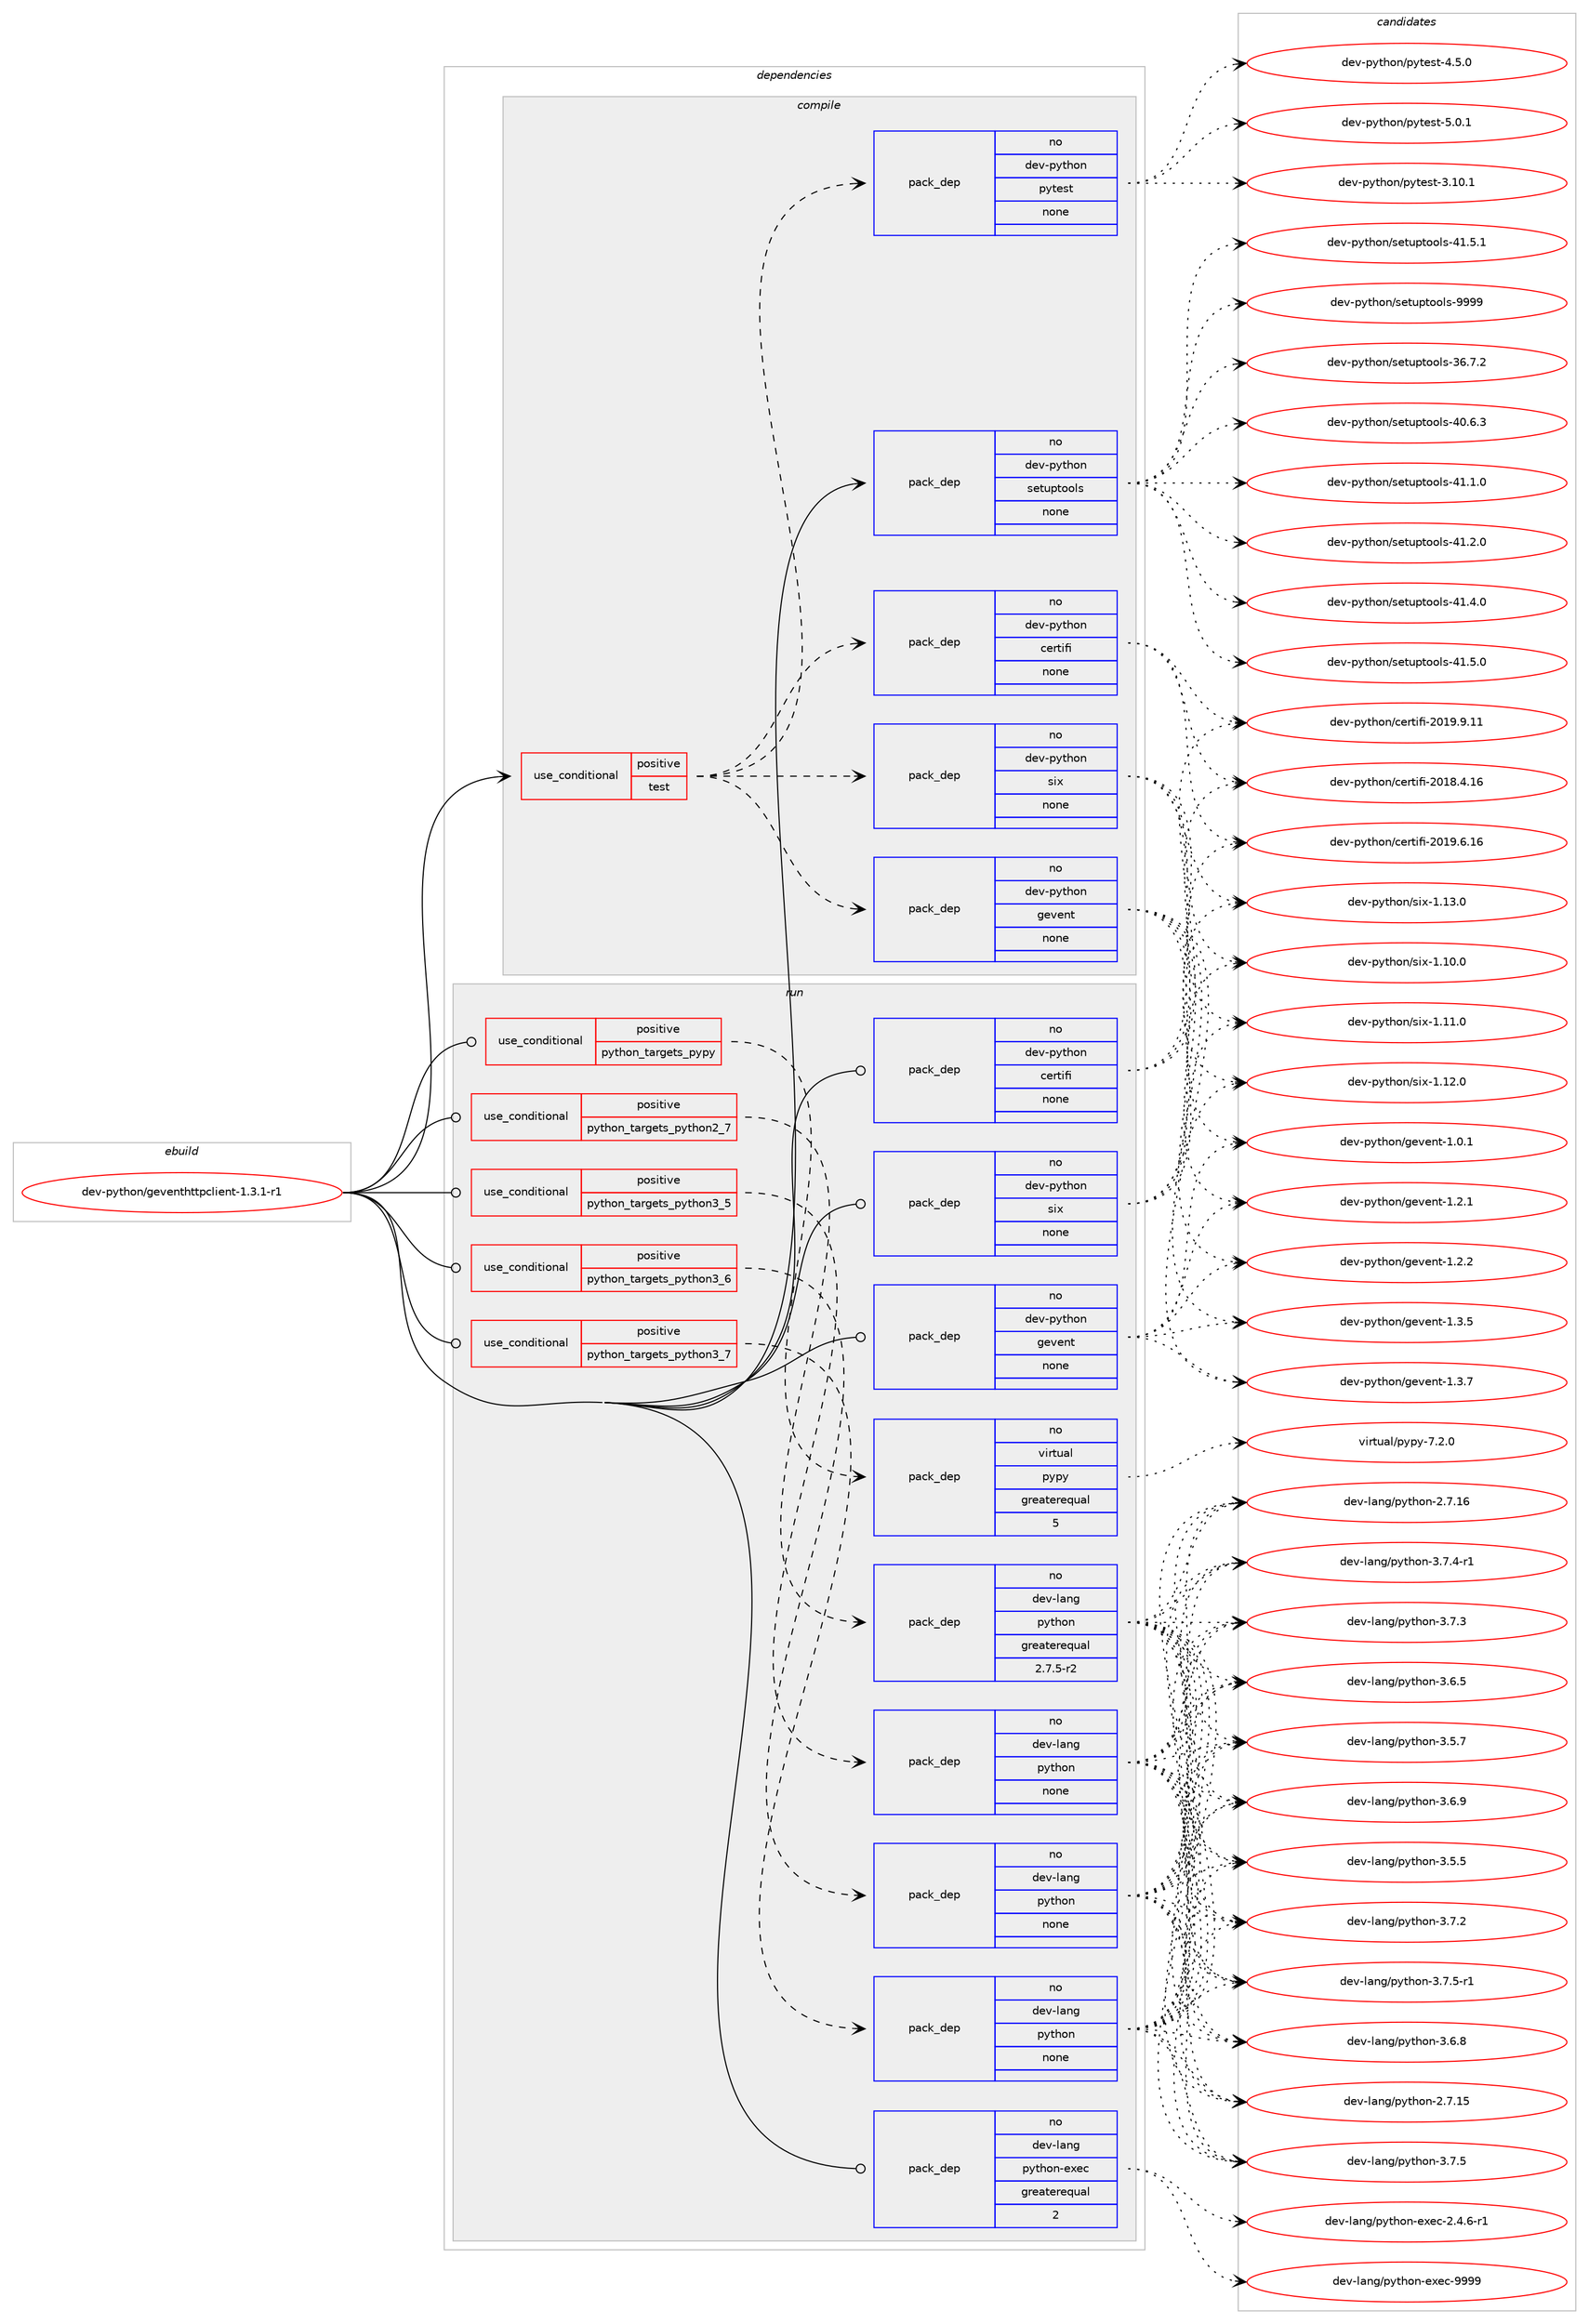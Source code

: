 digraph prolog {

# *************
# Graph options
# *************

newrank=true;
concentrate=true;
compound=true;
graph [rankdir=LR,fontname=Helvetica,fontsize=10,ranksep=1.5];#, ranksep=2.5, nodesep=0.2];
edge  [arrowhead=vee];
node  [fontname=Helvetica,fontsize=10];

# **********
# The ebuild
# **********

subgraph cluster_leftcol {
color=gray;
rank=same;
label=<<i>ebuild</i>>;
id [label="dev-python/geventhttpclient-1.3.1-r1", color=red, width=4, href="../dev-python/geventhttpclient-1.3.1-r1.svg"];
}

# ****************
# The dependencies
# ****************

subgraph cluster_midcol {
color=gray;
label=<<i>dependencies</i>>;
subgraph cluster_compile {
fillcolor="#eeeeee";
style=filled;
label=<<i>compile</i>>;
subgraph cond139988 {
dependency606559 [label=<<TABLE BORDER="0" CELLBORDER="1" CELLSPACING="0" CELLPADDING="4"><TR><TD ROWSPAN="3" CELLPADDING="10">use_conditional</TD></TR><TR><TD>positive</TD></TR><TR><TD>test</TD></TR></TABLE>>, shape=none, color=red];
subgraph pack454774 {
dependency606560 [label=<<TABLE BORDER="0" CELLBORDER="1" CELLSPACING="0" CELLPADDING="4" WIDTH="220"><TR><TD ROWSPAN="6" CELLPADDING="30">pack_dep</TD></TR><TR><TD WIDTH="110">no</TD></TR><TR><TD>dev-python</TD></TR><TR><TD>certifi</TD></TR><TR><TD>none</TD></TR><TR><TD></TD></TR></TABLE>>, shape=none, color=blue];
}
dependency606559:e -> dependency606560:w [weight=20,style="dashed",arrowhead="vee"];
subgraph pack454775 {
dependency606561 [label=<<TABLE BORDER="0" CELLBORDER="1" CELLSPACING="0" CELLPADDING="4" WIDTH="220"><TR><TD ROWSPAN="6" CELLPADDING="30">pack_dep</TD></TR><TR><TD WIDTH="110">no</TD></TR><TR><TD>dev-python</TD></TR><TR><TD>gevent</TD></TR><TR><TD>none</TD></TR><TR><TD></TD></TR></TABLE>>, shape=none, color=blue];
}
dependency606559:e -> dependency606561:w [weight=20,style="dashed",arrowhead="vee"];
subgraph pack454776 {
dependency606562 [label=<<TABLE BORDER="0" CELLBORDER="1" CELLSPACING="0" CELLPADDING="4" WIDTH="220"><TR><TD ROWSPAN="6" CELLPADDING="30">pack_dep</TD></TR><TR><TD WIDTH="110">no</TD></TR><TR><TD>dev-python</TD></TR><TR><TD>six</TD></TR><TR><TD>none</TD></TR><TR><TD></TD></TR></TABLE>>, shape=none, color=blue];
}
dependency606559:e -> dependency606562:w [weight=20,style="dashed",arrowhead="vee"];
subgraph pack454777 {
dependency606563 [label=<<TABLE BORDER="0" CELLBORDER="1" CELLSPACING="0" CELLPADDING="4" WIDTH="220"><TR><TD ROWSPAN="6" CELLPADDING="30">pack_dep</TD></TR><TR><TD WIDTH="110">no</TD></TR><TR><TD>dev-python</TD></TR><TR><TD>pytest</TD></TR><TR><TD>none</TD></TR><TR><TD></TD></TR></TABLE>>, shape=none, color=blue];
}
dependency606559:e -> dependency606563:w [weight=20,style="dashed",arrowhead="vee"];
}
id:e -> dependency606559:w [weight=20,style="solid",arrowhead="vee"];
subgraph pack454778 {
dependency606564 [label=<<TABLE BORDER="0" CELLBORDER="1" CELLSPACING="0" CELLPADDING="4" WIDTH="220"><TR><TD ROWSPAN="6" CELLPADDING="30">pack_dep</TD></TR><TR><TD WIDTH="110">no</TD></TR><TR><TD>dev-python</TD></TR><TR><TD>setuptools</TD></TR><TR><TD>none</TD></TR><TR><TD></TD></TR></TABLE>>, shape=none, color=blue];
}
id:e -> dependency606564:w [weight=20,style="solid",arrowhead="vee"];
}
subgraph cluster_compileandrun {
fillcolor="#eeeeee";
style=filled;
label=<<i>compile and run</i>>;
}
subgraph cluster_run {
fillcolor="#eeeeee";
style=filled;
label=<<i>run</i>>;
subgraph cond139989 {
dependency606565 [label=<<TABLE BORDER="0" CELLBORDER="1" CELLSPACING="0" CELLPADDING="4"><TR><TD ROWSPAN="3" CELLPADDING="10">use_conditional</TD></TR><TR><TD>positive</TD></TR><TR><TD>python_targets_pypy</TD></TR></TABLE>>, shape=none, color=red];
subgraph pack454779 {
dependency606566 [label=<<TABLE BORDER="0" CELLBORDER="1" CELLSPACING="0" CELLPADDING="4" WIDTH="220"><TR><TD ROWSPAN="6" CELLPADDING="30">pack_dep</TD></TR><TR><TD WIDTH="110">no</TD></TR><TR><TD>virtual</TD></TR><TR><TD>pypy</TD></TR><TR><TD>greaterequal</TD></TR><TR><TD>5</TD></TR></TABLE>>, shape=none, color=blue];
}
dependency606565:e -> dependency606566:w [weight=20,style="dashed",arrowhead="vee"];
}
id:e -> dependency606565:w [weight=20,style="solid",arrowhead="odot"];
subgraph cond139990 {
dependency606567 [label=<<TABLE BORDER="0" CELLBORDER="1" CELLSPACING="0" CELLPADDING="4"><TR><TD ROWSPAN="3" CELLPADDING="10">use_conditional</TD></TR><TR><TD>positive</TD></TR><TR><TD>python_targets_python2_7</TD></TR></TABLE>>, shape=none, color=red];
subgraph pack454780 {
dependency606568 [label=<<TABLE BORDER="0" CELLBORDER="1" CELLSPACING="0" CELLPADDING="4" WIDTH="220"><TR><TD ROWSPAN="6" CELLPADDING="30">pack_dep</TD></TR><TR><TD WIDTH="110">no</TD></TR><TR><TD>dev-lang</TD></TR><TR><TD>python</TD></TR><TR><TD>greaterequal</TD></TR><TR><TD>2.7.5-r2</TD></TR></TABLE>>, shape=none, color=blue];
}
dependency606567:e -> dependency606568:w [weight=20,style="dashed",arrowhead="vee"];
}
id:e -> dependency606567:w [weight=20,style="solid",arrowhead="odot"];
subgraph cond139991 {
dependency606569 [label=<<TABLE BORDER="0" CELLBORDER="1" CELLSPACING="0" CELLPADDING="4"><TR><TD ROWSPAN="3" CELLPADDING="10">use_conditional</TD></TR><TR><TD>positive</TD></TR><TR><TD>python_targets_python3_5</TD></TR></TABLE>>, shape=none, color=red];
subgraph pack454781 {
dependency606570 [label=<<TABLE BORDER="0" CELLBORDER="1" CELLSPACING="0" CELLPADDING="4" WIDTH="220"><TR><TD ROWSPAN="6" CELLPADDING="30">pack_dep</TD></TR><TR><TD WIDTH="110">no</TD></TR><TR><TD>dev-lang</TD></TR><TR><TD>python</TD></TR><TR><TD>none</TD></TR><TR><TD></TD></TR></TABLE>>, shape=none, color=blue];
}
dependency606569:e -> dependency606570:w [weight=20,style="dashed",arrowhead="vee"];
}
id:e -> dependency606569:w [weight=20,style="solid",arrowhead="odot"];
subgraph cond139992 {
dependency606571 [label=<<TABLE BORDER="0" CELLBORDER="1" CELLSPACING="0" CELLPADDING="4"><TR><TD ROWSPAN="3" CELLPADDING="10">use_conditional</TD></TR><TR><TD>positive</TD></TR><TR><TD>python_targets_python3_6</TD></TR></TABLE>>, shape=none, color=red];
subgraph pack454782 {
dependency606572 [label=<<TABLE BORDER="0" CELLBORDER="1" CELLSPACING="0" CELLPADDING="4" WIDTH="220"><TR><TD ROWSPAN="6" CELLPADDING="30">pack_dep</TD></TR><TR><TD WIDTH="110">no</TD></TR><TR><TD>dev-lang</TD></TR><TR><TD>python</TD></TR><TR><TD>none</TD></TR><TR><TD></TD></TR></TABLE>>, shape=none, color=blue];
}
dependency606571:e -> dependency606572:w [weight=20,style="dashed",arrowhead="vee"];
}
id:e -> dependency606571:w [weight=20,style="solid",arrowhead="odot"];
subgraph cond139993 {
dependency606573 [label=<<TABLE BORDER="0" CELLBORDER="1" CELLSPACING="0" CELLPADDING="4"><TR><TD ROWSPAN="3" CELLPADDING="10">use_conditional</TD></TR><TR><TD>positive</TD></TR><TR><TD>python_targets_python3_7</TD></TR></TABLE>>, shape=none, color=red];
subgraph pack454783 {
dependency606574 [label=<<TABLE BORDER="0" CELLBORDER="1" CELLSPACING="0" CELLPADDING="4" WIDTH="220"><TR><TD ROWSPAN="6" CELLPADDING="30">pack_dep</TD></TR><TR><TD WIDTH="110">no</TD></TR><TR><TD>dev-lang</TD></TR><TR><TD>python</TD></TR><TR><TD>none</TD></TR><TR><TD></TD></TR></TABLE>>, shape=none, color=blue];
}
dependency606573:e -> dependency606574:w [weight=20,style="dashed",arrowhead="vee"];
}
id:e -> dependency606573:w [weight=20,style="solid",arrowhead="odot"];
subgraph pack454784 {
dependency606575 [label=<<TABLE BORDER="0" CELLBORDER="1" CELLSPACING="0" CELLPADDING="4" WIDTH="220"><TR><TD ROWSPAN="6" CELLPADDING="30">pack_dep</TD></TR><TR><TD WIDTH="110">no</TD></TR><TR><TD>dev-lang</TD></TR><TR><TD>python-exec</TD></TR><TR><TD>greaterequal</TD></TR><TR><TD>2</TD></TR></TABLE>>, shape=none, color=blue];
}
id:e -> dependency606575:w [weight=20,style="solid",arrowhead="odot"];
subgraph pack454785 {
dependency606576 [label=<<TABLE BORDER="0" CELLBORDER="1" CELLSPACING="0" CELLPADDING="4" WIDTH="220"><TR><TD ROWSPAN="6" CELLPADDING="30">pack_dep</TD></TR><TR><TD WIDTH="110">no</TD></TR><TR><TD>dev-python</TD></TR><TR><TD>certifi</TD></TR><TR><TD>none</TD></TR><TR><TD></TD></TR></TABLE>>, shape=none, color=blue];
}
id:e -> dependency606576:w [weight=20,style="solid",arrowhead="odot"];
subgraph pack454786 {
dependency606577 [label=<<TABLE BORDER="0" CELLBORDER="1" CELLSPACING="0" CELLPADDING="4" WIDTH="220"><TR><TD ROWSPAN="6" CELLPADDING="30">pack_dep</TD></TR><TR><TD WIDTH="110">no</TD></TR><TR><TD>dev-python</TD></TR><TR><TD>gevent</TD></TR><TR><TD>none</TD></TR><TR><TD></TD></TR></TABLE>>, shape=none, color=blue];
}
id:e -> dependency606577:w [weight=20,style="solid",arrowhead="odot"];
subgraph pack454787 {
dependency606578 [label=<<TABLE BORDER="0" CELLBORDER="1" CELLSPACING="0" CELLPADDING="4" WIDTH="220"><TR><TD ROWSPAN="6" CELLPADDING="30">pack_dep</TD></TR><TR><TD WIDTH="110">no</TD></TR><TR><TD>dev-python</TD></TR><TR><TD>six</TD></TR><TR><TD>none</TD></TR><TR><TD></TD></TR></TABLE>>, shape=none, color=blue];
}
id:e -> dependency606578:w [weight=20,style="solid",arrowhead="odot"];
}
}

# **************
# The candidates
# **************

subgraph cluster_choices {
rank=same;
color=gray;
label=<<i>candidates</i>>;

subgraph choice454774 {
color=black;
nodesep=1;
choice10010111845112121116104111110479910111411610510210545504849564652464954 [label="dev-python/certifi-2018.4.16", color=red, width=4,href="../dev-python/certifi-2018.4.16.svg"];
choice10010111845112121116104111110479910111411610510210545504849574654464954 [label="dev-python/certifi-2019.6.16", color=red, width=4,href="../dev-python/certifi-2019.6.16.svg"];
choice10010111845112121116104111110479910111411610510210545504849574657464949 [label="dev-python/certifi-2019.9.11", color=red, width=4,href="../dev-python/certifi-2019.9.11.svg"];
dependency606560:e -> choice10010111845112121116104111110479910111411610510210545504849564652464954:w [style=dotted,weight="100"];
dependency606560:e -> choice10010111845112121116104111110479910111411610510210545504849574654464954:w [style=dotted,weight="100"];
dependency606560:e -> choice10010111845112121116104111110479910111411610510210545504849574657464949:w [style=dotted,weight="100"];
}
subgraph choice454775 {
color=black;
nodesep=1;
choice1001011184511212111610411111047103101118101110116454946484649 [label="dev-python/gevent-1.0.1", color=red, width=4,href="../dev-python/gevent-1.0.1.svg"];
choice1001011184511212111610411111047103101118101110116454946504649 [label="dev-python/gevent-1.2.1", color=red, width=4,href="../dev-python/gevent-1.2.1.svg"];
choice1001011184511212111610411111047103101118101110116454946504650 [label="dev-python/gevent-1.2.2", color=red, width=4,href="../dev-python/gevent-1.2.2.svg"];
choice1001011184511212111610411111047103101118101110116454946514653 [label="dev-python/gevent-1.3.5", color=red, width=4,href="../dev-python/gevent-1.3.5.svg"];
choice1001011184511212111610411111047103101118101110116454946514655 [label="dev-python/gevent-1.3.7", color=red, width=4,href="../dev-python/gevent-1.3.7.svg"];
dependency606561:e -> choice1001011184511212111610411111047103101118101110116454946484649:w [style=dotted,weight="100"];
dependency606561:e -> choice1001011184511212111610411111047103101118101110116454946504649:w [style=dotted,weight="100"];
dependency606561:e -> choice1001011184511212111610411111047103101118101110116454946504650:w [style=dotted,weight="100"];
dependency606561:e -> choice1001011184511212111610411111047103101118101110116454946514653:w [style=dotted,weight="100"];
dependency606561:e -> choice1001011184511212111610411111047103101118101110116454946514655:w [style=dotted,weight="100"];
}
subgraph choice454776 {
color=black;
nodesep=1;
choice100101118451121211161041111104711510512045494649484648 [label="dev-python/six-1.10.0", color=red, width=4,href="../dev-python/six-1.10.0.svg"];
choice100101118451121211161041111104711510512045494649494648 [label="dev-python/six-1.11.0", color=red, width=4,href="../dev-python/six-1.11.0.svg"];
choice100101118451121211161041111104711510512045494649504648 [label="dev-python/six-1.12.0", color=red, width=4,href="../dev-python/six-1.12.0.svg"];
choice100101118451121211161041111104711510512045494649514648 [label="dev-python/six-1.13.0", color=red, width=4,href="../dev-python/six-1.13.0.svg"];
dependency606562:e -> choice100101118451121211161041111104711510512045494649484648:w [style=dotted,weight="100"];
dependency606562:e -> choice100101118451121211161041111104711510512045494649494648:w [style=dotted,weight="100"];
dependency606562:e -> choice100101118451121211161041111104711510512045494649504648:w [style=dotted,weight="100"];
dependency606562:e -> choice100101118451121211161041111104711510512045494649514648:w [style=dotted,weight="100"];
}
subgraph choice454777 {
color=black;
nodesep=1;
choice100101118451121211161041111104711212111610111511645514649484649 [label="dev-python/pytest-3.10.1", color=red, width=4,href="../dev-python/pytest-3.10.1.svg"];
choice1001011184511212111610411111047112121116101115116455246534648 [label="dev-python/pytest-4.5.0", color=red, width=4,href="../dev-python/pytest-4.5.0.svg"];
choice1001011184511212111610411111047112121116101115116455346484649 [label="dev-python/pytest-5.0.1", color=red, width=4,href="../dev-python/pytest-5.0.1.svg"];
dependency606563:e -> choice100101118451121211161041111104711212111610111511645514649484649:w [style=dotted,weight="100"];
dependency606563:e -> choice1001011184511212111610411111047112121116101115116455246534648:w [style=dotted,weight="100"];
dependency606563:e -> choice1001011184511212111610411111047112121116101115116455346484649:w [style=dotted,weight="100"];
}
subgraph choice454778 {
color=black;
nodesep=1;
choice100101118451121211161041111104711510111611711211611111110811545515446554650 [label="dev-python/setuptools-36.7.2", color=red, width=4,href="../dev-python/setuptools-36.7.2.svg"];
choice100101118451121211161041111104711510111611711211611111110811545524846544651 [label="dev-python/setuptools-40.6.3", color=red, width=4,href="../dev-python/setuptools-40.6.3.svg"];
choice100101118451121211161041111104711510111611711211611111110811545524946494648 [label="dev-python/setuptools-41.1.0", color=red, width=4,href="../dev-python/setuptools-41.1.0.svg"];
choice100101118451121211161041111104711510111611711211611111110811545524946504648 [label="dev-python/setuptools-41.2.0", color=red, width=4,href="../dev-python/setuptools-41.2.0.svg"];
choice100101118451121211161041111104711510111611711211611111110811545524946524648 [label="dev-python/setuptools-41.4.0", color=red, width=4,href="../dev-python/setuptools-41.4.0.svg"];
choice100101118451121211161041111104711510111611711211611111110811545524946534648 [label="dev-python/setuptools-41.5.0", color=red, width=4,href="../dev-python/setuptools-41.5.0.svg"];
choice100101118451121211161041111104711510111611711211611111110811545524946534649 [label="dev-python/setuptools-41.5.1", color=red, width=4,href="../dev-python/setuptools-41.5.1.svg"];
choice10010111845112121116104111110471151011161171121161111111081154557575757 [label="dev-python/setuptools-9999", color=red, width=4,href="../dev-python/setuptools-9999.svg"];
dependency606564:e -> choice100101118451121211161041111104711510111611711211611111110811545515446554650:w [style=dotted,weight="100"];
dependency606564:e -> choice100101118451121211161041111104711510111611711211611111110811545524846544651:w [style=dotted,weight="100"];
dependency606564:e -> choice100101118451121211161041111104711510111611711211611111110811545524946494648:w [style=dotted,weight="100"];
dependency606564:e -> choice100101118451121211161041111104711510111611711211611111110811545524946504648:w [style=dotted,weight="100"];
dependency606564:e -> choice100101118451121211161041111104711510111611711211611111110811545524946524648:w [style=dotted,weight="100"];
dependency606564:e -> choice100101118451121211161041111104711510111611711211611111110811545524946534648:w [style=dotted,weight="100"];
dependency606564:e -> choice100101118451121211161041111104711510111611711211611111110811545524946534649:w [style=dotted,weight="100"];
dependency606564:e -> choice10010111845112121116104111110471151011161171121161111111081154557575757:w [style=dotted,weight="100"];
}
subgraph choice454779 {
color=black;
nodesep=1;
choice1181051141161179710847112121112121455546504648 [label="virtual/pypy-7.2.0", color=red, width=4,href="../virtual/pypy-7.2.0.svg"];
dependency606566:e -> choice1181051141161179710847112121112121455546504648:w [style=dotted,weight="100"];
}
subgraph choice454780 {
color=black;
nodesep=1;
choice10010111845108971101034711212111610411111045504655464953 [label="dev-lang/python-2.7.15", color=red, width=4,href="../dev-lang/python-2.7.15.svg"];
choice10010111845108971101034711212111610411111045504655464954 [label="dev-lang/python-2.7.16", color=red, width=4,href="../dev-lang/python-2.7.16.svg"];
choice100101118451089711010347112121116104111110455146534653 [label="dev-lang/python-3.5.5", color=red, width=4,href="../dev-lang/python-3.5.5.svg"];
choice100101118451089711010347112121116104111110455146534655 [label="dev-lang/python-3.5.7", color=red, width=4,href="../dev-lang/python-3.5.7.svg"];
choice100101118451089711010347112121116104111110455146544653 [label="dev-lang/python-3.6.5", color=red, width=4,href="../dev-lang/python-3.6.5.svg"];
choice100101118451089711010347112121116104111110455146544656 [label="dev-lang/python-3.6.8", color=red, width=4,href="../dev-lang/python-3.6.8.svg"];
choice100101118451089711010347112121116104111110455146544657 [label="dev-lang/python-3.6.9", color=red, width=4,href="../dev-lang/python-3.6.9.svg"];
choice100101118451089711010347112121116104111110455146554650 [label="dev-lang/python-3.7.2", color=red, width=4,href="../dev-lang/python-3.7.2.svg"];
choice100101118451089711010347112121116104111110455146554651 [label="dev-lang/python-3.7.3", color=red, width=4,href="../dev-lang/python-3.7.3.svg"];
choice1001011184510897110103471121211161041111104551465546524511449 [label="dev-lang/python-3.7.4-r1", color=red, width=4,href="../dev-lang/python-3.7.4-r1.svg"];
choice100101118451089711010347112121116104111110455146554653 [label="dev-lang/python-3.7.5", color=red, width=4,href="../dev-lang/python-3.7.5.svg"];
choice1001011184510897110103471121211161041111104551465546534511449 [label="dev-lang/python-3.7.5-r1", color=red, width=4,href="../dev-lang/python-3.7.5-r1.svg"];
dependency606568:e -> choice10010111845108971101034711212111610411111045504655464953:w [style=dotted,weight="100"];
dependency606568:e -> choice10010111845108971101034711212111610411111045504655464954:w [style=dotted,weight="100"];
dependency606568:e -> choice100101118451089711010347112121116104111110455146534653:w [style=dotted,weight="100"];
dependency606568:e -> choice100101118451089711010347112121116104111110455146534655:w [style=dotted,weight="100"];
dependency606568:e -> choice100101118451089711010347112121116104111110455146544653:w [style=dotted,weight="100"];
dependency606568:e -> choice100101118451089711010347112121116104111110455146544656:w [style=dotted,weight="100"];
dependency606568:e -> choice100101118451089711010347112121116104111110455146544657:w [style=dotted,weight="100"];
dependency606568:e -> choice100101118451089711010347112121116104111110455146554650:w [style=dotted,weight="100"];
dependency606568:e -> choice100101118451089711010347112121116104111110455146554651:w [style=dotted,weight="100"];
dependency606568:e -> choice1001011184510897110103471121211161041111104551465546524511449:w [style=dotted,weight="100"];
dependency606568:e -> choice100101118451089711010347112121116104111110455146554653:w [style=dotted,weight="100"];
dependency606568:e -> choice1001011184510897110103471121211161041111104551465546534511449:w [style=dotted,weight="100"];
}
subgraph choice454781 {
color=black;
nodesep=1;
choice10010111845108971101034711212111610411111045504655464953 [label="dev-lang/python-2.7.15", color=red, width=4,href="../dev-lang/python-2.7.15.svg"];
choice10010111845108971101034711212111610411111045504655464954 [label="dev-lang/python-2.7.16", color=red, width=4,href="../dev-lang/python-2.7.16.svg"];
choice100101118451089711010347112121116104111110455146534653 [label="dev-lang/python-3.5.5", color=red, width=4,href="../dev-lang/python-3.5.5.svg"];
choice100101118451089711010347112121116104111110455146534655 [label="dev-lang/python-3.5.7", color=red, width=4,href="../dev-lang/python-3.5.7.svg"];
choice100101118451089711010347112121116104111110455146544653 [label="dev-lang/python-3.6.5", color=red, width=4,href="../dev-lang/python-3.6.5.svg"];
choice100101118451089711010347112121116104111110455146544656 [label="dev-lang/python-3.6.8", color=red, width=4,href="../dev-lang/python-3.6.8.svg"];
choice100101118451089711010347112121116104111110455146544657 [label="dev-lang/python-3.6.9", color=red, width=4,href="../dev-lang/python-3.6.9.svg"];
choice100101118451089711010347112121116104111110455146554650 [label="dev-lang/python-3.7.2", color=red, width=4,href="../dev-lang/python-3.7.2.svg"];
choice100101118451089711010347112121116104111110455146554651 [label="dev-lang/python-3.7.3", color=red, width=4,href="../dev-lang/python-3.7.3.svg"];
choice1001011184510897110103471121211161041111104551465546524511449 [label="dev-lang/python-3.7.4-r1", color=red, width=4,href="../dev-lang/python-3.7.4-r1.svg"];
choice100101118451089711010347112121116104111110455146554653 [label="dev-lang/python-3.7.5", color=red, width=4,href="../dev-lang/python-3.7.5.svg"];
choice1001011184510897110103471121211161041111104551465546534511449 [label="dev-lang/python-3.7.5-r1", color=red, width=4,href="../dev-lang/python-3.7.5-r1.svg"];
dependency606570:e -> choice10010111845108971101034711212111610411111045504655464953:w [style=dotted,weight="100"];
dependency606570:e -> choice10010111845108971101034711212111610411111045504655464954:w [style=dotted,weight="100"];
dependency606570:e -> choice100101118451089711010347112121116104111110455146534653:w [style=dotted,weight="100"];
dependency606570:e -> choice100101118451089711010347112121116104111110455146534655:w [style=dotted,weight="100"];
dependency606570:e -> choice100101118451089711010347112121116104111110455146544653:w [style=dotted,weight="100"];
dependency606570:e -> choice100101118451089711010347112121116104111110455146544656:w [style=dotted,weight="100"];
dependency606570:e -> choice100101118451089711010347112121116104111110455146544657:w [style=dotted,weight="100"];
dependency606570:e -> choice100101118451089711010347112121116104111110455146554650:w [style=dotted,weight="100"];
dependency606570:e -> choice100101118451089711010347112121116104111110455146554651:w [style=dotted,weight="100"];
dependency606570:e -> choice1001011184510897110103471121211161041111104551465546524511449:w [style=dotted,weight="100"];
dependency606570:e -> choice100101118451089711010347112121116104111110455146554653:w [style=dotted,weight="100"];
dependency606570:e -> choice1001011184510897110103471121211161041111104551465546534511449:w [style=dotted,weight="100"];
}
subgraph choice454782 {
color=black;
nodesep=1;
choice10010111845108971101034711212111610411111045504655464953 [label="dev-lang/python-2.7.15", color=red, width=4,href="../dev-lang/python-2.7.15.svg"];
choice10010111845108971101034711212111610411111045504655464954 [label="dev-lang/python-2.7.16", color=red, width=4,href="../dev-lang/python-2.7.16.svg"];
choice100101118451089711010347112121116104111110455146534653 [label="dev-lang/python-3.5.5", color=red, width=4,href="../dev-lang/python-3.5.5.svg"];
choice100101118451089711010347112121116104111110455146534655 [label="dev-lang/python-3.5.7", color=red, width=4,href="../dev-lang/python-3.5.7.svg"];
choice100101118451089711010347112121116104111110455146544653 [label="dev-lang/python-3.6.5", color=red, width=4,href="../dev-lang/python-3.6.5.svg"];
choice100101118451089711010347112121116104111110455146544656 [label="dev-lang/python-3.6.8", color=red, width=4,href="../dev-lang/python-3.6.8.svg"];
choice100101118451089711010347112121116104111110455146544657 [label="dev-lang/python-3.6.9", color=red, width=4,href="../dev-lang/python-3.6.9.svg"];
choice100101118451089711010347112121116104111110455146554650 [label="dev-lang/python-3.7.2", color=red, width=4,href="../dev-lang/python-3.7.2.svg"];
choice100101118451089711010347112121116104111110455146554651 [label="dev-lang/python-3.7.3", color=red, width=4,href="../dev-lang/python-3.7.3.svg"];
choice1001011184510897110103471121211161041111104551465546524511449 [label="dev-lang/python-3.7.4-r1", color=red, width=4,href="../dev-lang/python-3.7.4-r1.svg"];
choice100101118451089711010347112121116104111110455146554653 [label="dev-lang/python-3.7.5", color=red, width=4,href="../dev-lang/python-3.7.5.svg"];
choice1001011184510897110103471121211161041111104551465546534511449 [label="dev-lang/python-3.7.5-r1", color=red, width=4,href="../dev-lang/python-3.7.5-r1.svg"];
dependency606572:e -> choice10010111845108971101034711212111610411111045504655464953:w [style=dotted,weight="100"];
dependency606572:e -> choice10010111845108971101034711212111610411111045504655464954:w [style=dotted,weight="100"];
dependency606572:e -> choice100101118451089711010347112121116104111110455146534653:w [style=dotted,weight="100"];
dependency606572:e -> choice100101118451089711010347112121116104111110455146534655:w [style=dotted,weight="100"];
dependency606572:e -> choice100101118451089711010347112121116104111110455146544653:w [style=dotted,weight="100"];
dependency606572:e -> choice100101118451089711010347112121116104111110455146544656:w [style=dotted,weight="100"];
dependency606572:e -> choice100101118451089711010347112121116104111110455146544657:w [style=dotted,weight="100"];
dependency606572:e -> choice100101118451089711010347112121116104111110455146554650:w [style=dotted,weight="100"];
dependency606572:e -> choice100101118451089711010347112121116104111110455146554651:w [style=dotted,weight="100"];
dependency606572:e -> choice1001011184510897110103471121211161041111104551465546524511449:w [style=dotted,weight="100"];
dependency606572:e -> choice100101118451089711010347112121116104111110455146554653:w [style=dotted,weight="100"];
dependency606572:e -> choice1001011184510897110103471121211161041111104551465546534511449:w [style=dotted,weight="100"];
}
subgraph choice454783 {
color=black;
nodesep=1;
choice10010111845108971101034711212111610411111045504655464953 [label="dev-lang/python-2.7.15", color=red, width=4,href="../dev-lang/python-2.7.15.svg"];
choice10010111845108971101034711212111610411111045504655464954 [label="dev-lang/python-2.7.16", color=red, width=4,href="../dev-lang/python-2.7.16.svg"];
choice100101118451089711010347112121116104111110455146534653 [label="dev-lang/python-3.5.5", color=red, width=4,href="../dev-lang/python-3.5.5.svg"];
choice100101118451089711010347112121116104111110455146534655 [label="dev-lang/python-3.5.7", color=red, width=4,href="../dev-lang/python-3.5.7.svg"];
choice100101118451089711010347112121116104111110455146544653 [label="dev-lang/python-3.6.5", color=red, width=4,href="../dev-lang/python-3.6.5.svg"];
choice100101118451089711010347112121116104111110455146544656 [label="dev-lang/python-3.6.8", color=red, width=4,href="../dev-lang/python-3.6.8.svg"];
choice100101118451089711010347112121116104111110455146544657 [label="dev-lang/python-3.6.9", color=red, width=4,href="../dev-lang/python-3.6.9.svg"];
choice100101118451089711010347112121116104111110455146554650 [label="dev-lang/python-3.7.2", color=red, width=4,href="../dev-lang/python-3.7.2.svg"];
choice100101118451089711010347112121116104111110455146554651 [label="dev-lang/python-3.7.3", color=red, width=4,href="../dev-lang/python-3.7.3.svg"];
choice1001011184510897110103471121211161041111104551465546524511449 [label="dev-lang/python-3.7.4-r1", color=red, width=4,href="../dev-lang/python-3.7.4-r1.svg"];
choice100101118451089711010347112121116104111110455146554653 [label="dev-lang/python-3.7.5", color=red, width=4,href="../dev-lang/python-3.7.5.svg"];
choice1001011184510897110103471121211161041111104551465546534511449 [label="dev-lang/python-3.7.5-r1", color=red, width=4,href="../dev-lang/python-3.7.5-r1.svg"];
dependency606574:e -> choice10010111845108971101034711212111610411111045504655464953:w [style=dotted,weight="100"];
dependency606574:e -> choice10010111845108971101034711212111610411111045504655464954:w [style=dotted,weight="100"];
dependency606574:e -> choice100101118451089711010347112121116104111110455146534653:w [style=dotted,weight="100"];
dependency606574:e -> choice100101118451089711010347112121116104111110455146534655:w [style=dotted,weight="100"];
dependency606574:e -> choice100101118451089711010347112121116104111110455146544653:w [style=dotted,weight="100"];
dependency606574:e -> choice100101118451089711010347112121116104111110455146544656:w [style=dotted,weight="100"];
dependency606574:e -> choice100101118451089711010347112121116104111110455146544657:w [style=dotted,weight="100"];
dependency606574:e -> choice100101118451089711010347112121116104111110455146554650:w [style=dotted,weight="100"];
dependency606574:e -> choice100101118451089711010347112121116104111110455146554651:w [style=dotted,weight="100"];
dependency606574:e -> choice1001011184510897110103471121211161041111104551465546524511449:w [style=dotted,weight="100"];
dependency606574:e -> choice100101118451089711010347112121116104111110455146554653:w [style=dotted,weight="100"];
dependency606574:e -> choice1001011184510897110103471121211161041111104551465546534511449:w [style=dotted,weight="100"];
}
subgraph choice454784 {
color=black;
nodesep=1;
choice10010111845108971101034711212111610411111045101120101994550465246544511449 [label="dev-lang/python-exec-2.4.6-r1", color=red, width=4,href="../dev-lang/python-exec-2.4.6-r1.svg"];
choice10010111845108971101034711212111610411111045101120101994557575757 [label="dev-lang/python-exec-9999", color=red, width=4,href="../dev-lang/python-exec-9999.svg"];
dependency606575:e -> choice10010111845108971101034711212111610411111045101120101994550465246544511449:w [style=dotted,weight="100"];
dependency606575:e -> choice10010111845108971101034711212111610411111045101120101994557575757:w [style=dotted,weight="100"];
}
subgraph choice454785 {
color=black;
nodesep=1;
choice10010111845112121116104111110479910111411610510210545504849564652464954 [label="dev-python/certifi-2018.4.16", color=red, width=4,href="../dev-python/certifi-2018.4.16.svg"];
choice10010111845112121116104111110479910111411610510210545504849574654464954 [label="dev-python/certifi-2019.6.16", color=red, width=4,href="../dev-python/certifi-2019.6.16.svg"];
choice10010111845112121116104111110479910111411610510210545504849574657464949 [label="dev-python/certifi-2019.9.11", color=red, width=4,href="../dev-python/certifi-2019.9.11.svg"];
dependency606576:e -> choice10010111845112121116104111110479910111411610510210545504849564652464954:w [style=dotted,weight="100"];
dependency606576:e -> choice10010111845112121116104111110479910111411610510210545504849574654464954:w [style=dotted,weight="100"];
dependency606576:e -> choice10010111845112121116104111110479910111411610510210545504849574657464949:w [style=dotted,weight="100"];
}
subgraph choice454786 {
color=black;
nodesep=1;
choice1001011184511212111610411111047103101118101110116454946484649 [label="dev-python/gevent-1.0.1", color=red, width=4,href="../dev-python/gevent-1.0.1.svg"];
choice1001011184511212111610411111047103101118101110116454946504649 [label="dev-python/gevent-1.2.1", color=red, width=4,href="../dev-python/gevent-1.2.1.svg"];
choice1001011184511212111610411111047103101118101110116454946504650 [label="dev-python/gevent-1.2.2", color=red, width=4,href="../dev-python/gevent-1.2.2.svg"];
choice1001011184511212111610411111047103101118101110116454946514653 [label="dev-python/gevent-1.3.5", color=red, width=4,href="../dev-python/gevent-1.3.5.svg"];
choice1001011184511212111610411111047103101118101110116454946514655 [label="dev-python/gevent-1.3.7", color=red, width=4,href="../dev-python/gevent-1.3.7.svg"];
dependency606577:e -> choice1001011184511212111610411111047103101118101110116454946484649:w [style=dotted,weight="100"];
dependency606577:e -> choice1001011184511212111610411111047103101118101110116454946504649:w [style=dotted,weight="100"];
dependency606577:e -> choice1001011184511212111610411111047103101118101110116454946504650:w [style=dotted,weight="100"];
dependency606577:e -> choice1001011184511212111610411111047103101118101110116454946514653:w [style=dotted,weight="100"];
dependency606577:e -> choice1001011184511212111610411111047103101118101110116454946514655:w [style=dotted,weight="100"];
}
subgraph choice454787 {
color=black;
nodesep=1;
choice100101118451121211161041111104711510512045494649484648 [label="dev-python/six-1.10.0", color=red, width=4,href="../dev-python/six-1.10.0.svg"];
choice100101118451121211161041111104711510512045494649494648 [label="dev-python/six-1.11.0", color=red, width=4,href="../dev-python/six-1.11.0.svg"];
choice100101118451121211161041111104711510512045494649504648 [label="dev-python/six-1.12.0", color=red, width=4,href="../dev-python/six-1.12.0.svg"];
choice100101118451121211161041111104711510512045494649514648 [label="dev-python/six-1.13.0", color=red, width=4,href="../dev-python/six-1.13.0.svg"];
dependency606578:e -> choice100101118451121211161041111104711510512045494649484648:w [style=dotted,weight="100"];
dependency606578:e -> choice100101118451121211161041111104711510512045494649494648:w [style=dotted,weight="100"];
dependency606578:e -> choice100101118451121211161041111104711510512045494649504648:w [style=dotted,weight="100"];
dependency606578:e -> choice100101118451121211161041111104711510512045494649514648:w [style=dotted,weight="100"];
}
}

}
